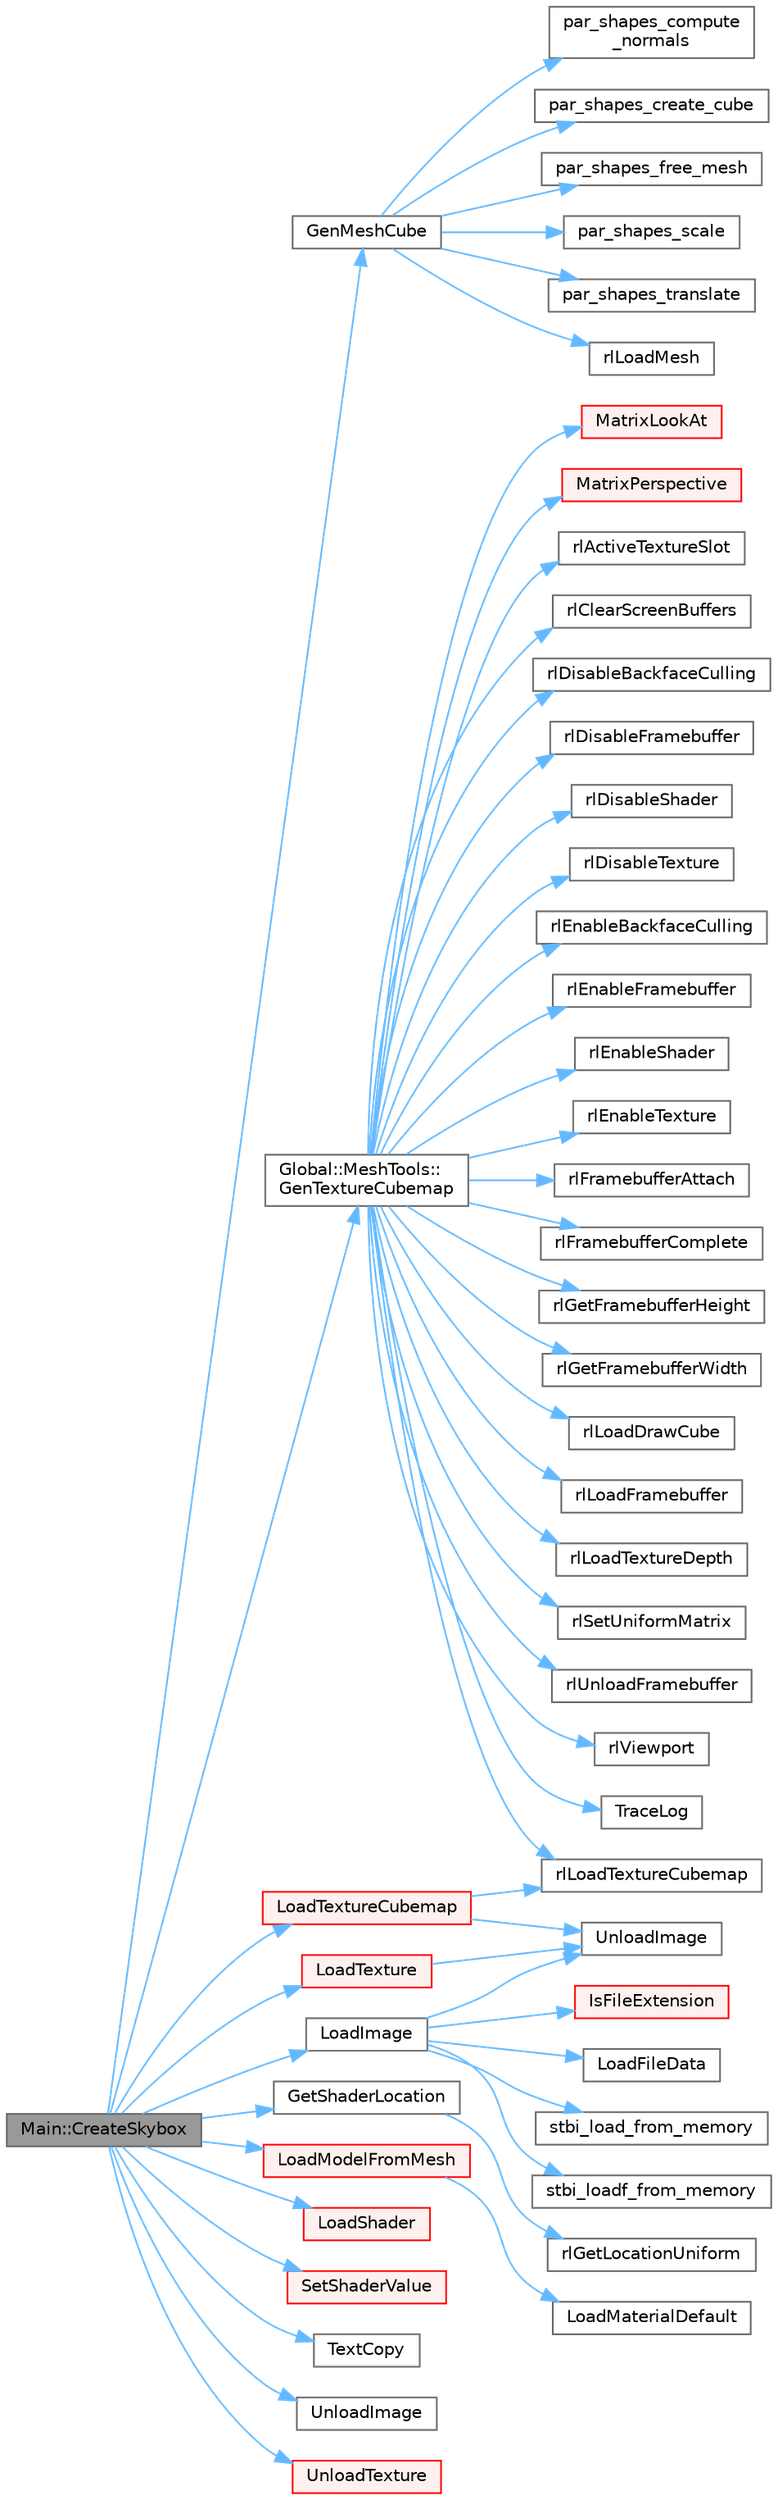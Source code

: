 digraph "Main::CreateSkybox"
{
 // LATEX_PDF_SIZE
  bgcolor="transparent";
  edge [fontname=Helvetica,fontsize=10,labelfontname=Helvetica,labelfontsize=10];
  node [fontname=Helvetica,fontsize=10,shape=box,height=0.2,width=0.4];
  rankdir="LR";
  Node1 [id="Node000001",label="Main::CreateSkybox",height=0.2,width=0.4,color="gray40", fillcolor="grey60", style="filled", fontcolor="black",tooltip=" "];
  Node1 -> Node2 [id="edge105_Node000001_Node000002",color="steelblue1",style="solid",tooltip=" "];
  Node2 [id="Node000002",label="GenMeshCube",height=0.2,width=0.4,color="grey40", fillcolor="white", style="filled",URL="$_old_2_classes_2lib_2rmodels_8c.html#aa948230effe1de2c30a5188ebe32d9c1",tooltip=" "];
  Node2 -> Node3 [id="edge106_Node000002_Node000003",color="steelblue1",style="solid",tooltip=" "];
  Node3 [id="Node000003",label="par_shapes_compute\l_normals",height=0.2,width=0.4,color="grey40", fillcolor="white", style="filled",URL="$_classes_2lib_2external_2par__shapes_8h.html#a9e8efd72a504265b5c3019d1fc5fcf3f",tooltip=" "];
  Node2 -> Node4 [id="edge107_Node000002_Node000004",color="steelblue1",style="solid",tooltip=" "];
  Node4 [id="Node000004",label="par_shapes_create_cube",height=0.2,width=0.4,color="grey40", fillcolor="white", style="filled",URL="$_classes_2lib_2external_2par__shapes_8h.html#a3fc448d23b6fcf94848a833298db1055",tooltip=" "];
  Node2 -> Node5 [id="edge108_Node000002_Node000005",color="steelblue1",style="solid",tooltip=" "];
  Node5 [id="Node000005",label="par_shapes_free_mesh",height=0.2,width=0.4,color="grey40", fillcolor="white", style="filled",URL="$_classes_2lib_2external_2par__shapes_8h.html#a57178a1c46a1958990d2451176e9b4cc",tooltip=" "];
  Node2 -> Node6 [id="edge109_Node000002_Node000006",color="steelblue1",style="solid",tooltip=" "];
  Node6 [id="Node000006",label="par_shapes_scale",height=0.2,width=0.4,color="grey40", fillcolor="white", style="filled",URL="$_classes_2lib_2external_2par__shapes_8h.html#a561a10d333656f0f08be18061766ecd8",tooltip=" "];
  Node2 -> Node7 [id="edge110_Node000002_Node000007",color="steelblue1",style="solid",tooltip=" "];
  Node7 [id="Node000007",label="par_shapes_translate",height=0.2,width=0.4,color="grey40", fillcolor="white", style="filled",URL="$_classes_2lib_2external_2par__shapes_8h.html#aae7b9b829015d798dd838983174f26e9",tooltip=" "];
  Node2 -> Node8 [id="edge111_Node000002_Node000008",color="steelblue1",style="solid",tooltip=" "];
  Node8 [id="Node000008",label="rlLoadMesh",height=0.2,width=0.4,color="grey40", fillcolor="white", style="filled",URL="$_classes_2lib_2raylib_2src_2rlgl_8h.html#acb2632dec901409c784391ac5b44b252",tooltip=" "];
  Node1 -> Node9 [id="edge112_Node000001_Node000009",color="steelblue1",style="solid",tooltip=" "];
  Node9 [id="Node000009",label="Global::MeshTools::\lGenTextureCubemap",height=0.2,width=0.4,color="grey40", fillcolor="white", style="filled",URL="$class_global_1_1_mesh_tools.html#abd961f7c3e9be62f8c27ab77518498ae",tooltip=" "];
  Node9 -> Node10 [id="edge113_Node000009_Node000010",color="steelblue1",style="solid",tooltip=" "];
  Node10 [id="Node000010",label="MatrixLookAt",height=0.2,width=0.4,color="red", fillcolor="#FFF0F0", style="filled",URL="$_classes_2lib_2raylib_2src_2raymath_8h.html#aa5e02c87229c2497da3932b0e7340cd9",tooltip=" "];
  Node9 -> Node16 [id="edge114_Node000009_Node000016",color="steelblue1",style="solid",tooltip=" "];
  Node16 [id="Node000016",label="MatrixPerspective",height=0.2,width=0.4,color="red", fillcolor="#FFF0F0", style="filled",URL="$_classes_2lib_2raylib_2src_2raymath_8h.html#ac331e8387b9fa2cc3af821aa03385c81",tooltip=" "];
  Node9 -> Node18 [id="edge115_Node000009_Node000018",color="steelblue1",style="solid",tooltip=" "];
  Node18 [id="Node000018",label="rlActiveTextureSlot",height=0.2,width=0.4,color="grey40", fillcolor="white", style="filled",URL="$_classes_2lib_2rlgl_8h.html#a95339a3e242e716539ac84b057addfcb",tooltip=" "];
  Node9 -> Node19 [id="edge116_Node000009_Node000019",color="steelblue1",style="solid",tooltip=" "];
  Node19 [id="Node000019",label="rlClearScreenBuffers",height=0.2,width=0.4,color="grey40", fillcolor="white", style="filled",URL="$_classes_2lib_2raylib_2src_2rlgl_8h.html#a151b1e2f282f5f1411952e4b91d1a34e",tooltip=" "];
  Node9 -> Node20 [id="edge117_Node000009_Node000020",color="steelblue1",style="solid",tooltip=" "];
  Node20 [id="Node000020",label="rlDisableBackfaceCulling",height=0.2,width=0.4,color="grey40", fillcolor="white", style="filled",URL="$_classes_2lib_2raylib_2src_2rlgl_8h.html#a520e434888ae1a40f88bbe26eef9a8a1",tooltip=" "];
  Node9 -> Node21 [id="edge118_Node000009_Node000021",color="steelblue1",style="solid",tooltip=" "];
  Node21 [id="Node000021",label="rlDisableFramebuffer",height=0.2,width=0.4,color="grey40", fillcolor="white", style="filled",URL="$_classes_2lib_2rlgl_8h.html#a9bf55d35c503911fbb96130e910c0d1f",tooltip=" "];
  Node9 -> Node22 [id="edge119_Node000009_Node000022",color="steelblue1",style="solid",tooltip=" "];
  Node22 [id="Node000022",label="rlDisableShader",height=0.2,width=0.4,color="grey40", fillcolor="white", style="filled",URL="$_classes_2lib_2rlgl_8h.html#ac230087c3e8b0eb04218c7364c4e64e1",tooltip=" "];
  Node9 -> Node23 [id="edge120_Node000009_Node000023",color="steelblue1",style="solid",tooltip=" "];
  Node23 [id="Node000023",label="rlDisableTexture",height=0.2,width=0.4,color="grey40", fillcolor="white", style="filled",URL="$_classes_2lib_2raylib_2src_2rlgl_8h.html#a532bbface0899d06f6d74eff34052648",tooltip=" "];
  Node9 -> Node24 [id="edge121_Node000009_Node000024",color="steelblue1",style="solid",tooltip=" "];
  Node24 [id="Node000024",label="rlEnableBackfaceCulling",height=0.2,width=0.4,color="grey40", fillcolor="white", style="filled",URL="$_classes_2lib_2raylib_2src_2rlgl_8h.html#a2ef66f88a65541b00336a76b1662549c",tooltip=" "];
  Node9 -> Node25 [id="edge122_Node000009_Node000025",color="steelblue1",style="solid",tooltip=" "];
  Node25 [id="Node000025",label="rlEnableFramebuffer",height=0.2,width=0.4,color="grey40", fillcolor="white", style="filled",URL="$_classes_2lib_2rlgl_8h.html#a93c5ef00ad99e88a63ac888f95cf0af7",tooltip=" "];
  Node9 -> Node26 [id="edge123_Node000009_Node000026",color="steelblue1",style="solid",tooltip=" "];
  Node26 [id="Node000026",label="rlEnableShader",height=0.2,width=0.4,color="grey40", fillcolor="white", style="filled",URL="$_classes_2lib_2rlgl_8h.html#a97b0527a8b1e7effb4d01fcc4de27a5c",tooltip=" "];
  Node9 -> Node27 [id="edge124_Node000009_Node000027",color="steelblue1",style="solid",tooltip=" "];
  Node27 [id="Node000027",label="rlEnableTexture",height=0.2,width=0.4,color="grey40", fillcolor="white", style="filled",URL="$_classes_2lib_2raylib_2src_2rlgl_8h.html#a2bc666e0e22b25b1844f6018cbc5f962",tooltip=" "];
  Node9 -> Node28 [id="edge125_Node000009_Node000028",color="steelblue1",style="solid",tooltip=" "];
  Node28 [id="Node000028",label="rlFramebufferAttach",height=0.2,width=0.4,color="grey40", fillcolor="white", style="filled",URL="$_classes_2lib_2rlgl_8h.html#aa51dbc3edd8f3552e3adda648a4f9802",tooltip=" "];
  Node9 -> Node29 [id="edge126_Node000009_Node000029",color="steelblue1",style="solid",tooltip=" "];
  Node29 [id="Node000029",label="rlFramebufferComplete",height=0.2,width=0.4,color="grey40", fillcolor="white", style="filled",URL="$_classes_2lib_2rlgl_8h.html#ad6ce16b9fa28fc560b8a0da1c715eed5",tooltip=" "];
  Node9 -> Node30 [id="edge127_Node000009_Node000030",color="steelblue1",style="solid",tooltip=" "];
  Node30 [id="Node000030",label="rlGetFramebufferHeight",height=0.2,width=0.4,color="grey40", fillcolor="white", style="filled",URL="$_classes_2lib_2rlgl_8h.html#a1b602e37872f572df9c00e41e84155a7",tooltip=" "];
  Node9 -> Node31 [id="edge128_Node000009_Node000031",color="steelblue1",style="solid",tooltip=" "];
  Node31 [id="Node000031",label="rlGetFramebufferWidth",height=0.2,width=0.4,color="grey40", fillcolor="white", style="filled",URL="$_classes_2lib_2rlgl_8h.html#a9a77ade5c3d0842c30c17b77ae48661c",tooltip=" "];
  Node9 -> Node32 [id="edge129_Node000009_Node000032",color="steelblue1",style="solid",tooltip=" "];
  Node32 [id="Node000032",label="rlLoadDrawCube",height=0.2,width=0.4,color="grey40", fillcolor="white", style="filled",URL="$_classes_2lib_2rlgl_8h.html#a503bdfd132e4f0034935c7ed81e35df1",tooltip=" "];
  Node9 -> Node33 [id="edge130_Node000009_Node000033",color="steelblue1",style="solid",tooltip=" "];
  Node33 [id="Node000033",label="rlLoadFramebuffer",height=0.2,width=0.4,color="grey40", fillcolor="white", style="filled",URL="$_classes_2lib_2rlgl_8h.html#abaadeb5c180a72f743cdd45a4ad0f8d4",tooltip=" "];
  Node9 -> Node34 [id="edge131_Node000009_Node000034",color="steelblue1",style="solid",tooltip=" "];
  Node34 [id="Node000034",label="rlLoadTextureCubemap",height=0.2,width=0.4,color="grey40", fillcolor="white", style="filled",URL="$_classes_2lib_2raylib_2src_2rlgl_8h.html#a88dfea52841ccf587d36ba1393da4a50",tooltip=" "];
  Node9 -> Node35 [id="edge132_Node000009_Node000035",color="steelblue1",style="solid",tooltip=" "];
  Node35 [id="Node000035",label="rlLoadTextureDepth",height=0.2,width=0.4,color="grey40", fillcolor="white", style="filled",URL="$_classes_2lib_2raylib_2src_2rlgl_8h.html#a942582b89384966719a9d37ea4f0ef46",tooltip=" "];
  Node9 -> Node36 [id="edge133_Node000009_Node000036",color="steelblue1",style="solid",tooltip=" "];
  Node36 [id="Node000036",label="rlSetUniformMatrix",height=0.2,width=0.4,color="grey40", fillcolor="white", style="filled",URL="$_classes_2lib_2rlgl_8h.html#a5b6c74c1ea817477c2e3ffb28dcd5235",tooltip=" "];
  Node9 -> Node37 [id="edge134_Node000009_Node000037",color="steelblue1",style="solid",tooltip=" "];
  Node37 [id="Node000037",label="rlUnloadFramebuffer",height=0.2,width=0.4,color="grey40", fillcolor="white", style="filled",URL="$_classes_2lib_2rlgl_8h.html#a20cc90bb27ff762c975739394fc99591",tooltip=" "];
  Node9 -> Node38 [id="edge135_Node000009_Node000038",color="steelblue1",style="solid",tooltip=" "];
  Node38 [id="Node000038",label="rlViewport",height=0.2,width=0.4,color="grey40", fillcolor="white", style="filled",URL="$_classes_2lib_2raylib_2src_2rlgl_8h.html#a6bc7f957862cf51f1e414002bb2f2daa",tooltip=" "];
  Node9 -> Node39 [id="edge136_Node000009_Node000039",color="steelblue1",style="solid",tooltip=" "];
  Node39 [id="Node000039",label="TraceLog",height=0.2,width=0.4,color="grey40", fillcolor="white", style="filled",URL="$_old_2_classes_2lib_2utils_8c.html#a8f41c56f48b4bd6808eecdbbe5568c5d",tooltip=" "];
  Node1 -> Node40 [id="edge137_Node000001_Node000040",color="steelblue1",style="solid",tooltip=" "];
  Node40 [id="Node000040",label="GetShaderLocation",height=0.2,width=0.4,color="grey40", fillcolor="white", style="filled",URL="$_old_2_classes_2lib_2rcore_8c.html#af830df755e6b29199810cc798e6c76d6",tooltip=" "];
  Node40 -> Node41 [id="edge138_Node000040_Node000041",color="steelblue1",style="solid",tooltip=" "];
  Node41 [id="Node000041",label="rlGetLocationUniform",height=0.2,width=0.4,color="grey40", fillcolor="white", style="filled",URL="$_classes_2lib_2rlgl_8h.html#af4742dca5aec558a4a65abbd7f5e3cae",tooltip=" "];
  Node1 -> Node42 [id="edge139_Node000001_Node000042",color="steelblue1",style="solid",tooltip=" "];
  Node42 [id="Node000042",label="LoadImage",height=0.2,width=0.4,color="grey40", fillcolor="white", style="filled",URL="$_old_2_classes_2lib_2rtextures_8c.html#ab178b17d656b24ba7fe2bd9fe4ece044",tooltip=" "];
  Node42 -> Node43 [id="edge140_Node000042_Node000043",color="steelblue1",style="solid",tooltip=" "];
  Node43 [id="Node000043",label="IsFileExtension",height=0.2,width=0.4,color="red", fillcolor="#FFF0F0", style="filled",URL="$_old_2_classes_2lib_2rcore_8c.html#a56738bd235fbd9797f904028680144c0",tooltip=" "];
  Node42 -> Node48 [id="edge141_Node000042_Node000048",color="steelblue1",style="solid",tooltip=" "];
  Node48 [id="Node000048",label="LoadFileData",height=0.2,width=0.4,color="grey40", fillcolor="white", style="filled",URL="$_old_2_classes_2lib_2utils_8c.html#a4ccdbc7bac06ef2caea43c748f4bae27",tooltip=" "];
  Node42 -> Node49 [id="edge142_Node000042_Node000049",color="steelblue1",style="solid",tooltip=" "];
  Node49 [id="Node000049",label="stbi_load_from_memory",height=0.2,width=0.4,color="grey40", fillcolor="white", style="filled",URL="$_classes_2lib_2external_2stb__image_8h.html#a5bf9d78a27dc1cb216005798fb704bdf",tooltip=" "];
  Node42 -> Node50 [id="edge143_Node000042_Node000050",color="steelblue1",style="solid",tooltip=" "];
  Node50 [id="Node000050",label="stbi_loadf_from_memory",height=0.2,width=0.4,color="grey40", fillcolor="white", style="filled",URL="$_classes_2lib_2external_2stb__image_8h.html#a09c9f8ddfda96cc62461b86daccf0f77",tooltip=" "];
  Node42 -> Node51 [id="edge144_Node000042_Node000051",color="steelblue1",style="solid",tooltip=" "];
  Node51 [id="Node000051",label="UnloadImage",height=0.2,width=0.4,color="grey40", fillcolor="white", style="filled",URL="$_classes_2lib_2raylib_2src_2textures_8c.html#a5d8cbdba9e93010d7a4344482fd01d2a",tooltip=" "];
  Node1 -> Node52 [id="edge145_Node000001_Node000052",color="steelblue1",style="solid",tooltip=" "];
  Node52 [id="Node000052",label="LoadModelFromMesh",height=0.2,width=0.4,color="red", fillcolor="#FFF0F0", style="filled",URL="$_old_2_classes_2lib_2rmodels_8c.html#a55cfdb656716d71b091aa6502fbf176f",tooltip=" "];
  Node52 -> Node53 [id="edge146_Node000052_Node000053",color="steelblue1",style="solid",tooltip=" "];
  Node53 [id="Node000053",label="LoadMaterialDefault",height=0.2,width=0.4,color="grey40", fillcolor="white", style="filled",URL="$_classes_2lib_2raylib_2src_2models_8c.html#ab6cf1d88c94c870a45e7e5a74cfa2036",tooltip=" "];
  Node1 -> Node55 [id="edge147_Node000001_Node000055",color="steelblue1",style="solid",tooltip=" "];
  Node55 [id="Node000055",label="LoadShader",height=0.2,width=0.4,color="red", fillcolor="#FFF0F0", style="filled",URL="$_old_2_classes_2lib_2rcore_8c.html#aa2bdd5e8ef0c00c52330fb5f1d40461b",tooltip=" "];
  Node1 -> Node59 [id="edge148_Node000001_Node000059",color="steelblue1",style="solid",tooltip=" "];
  Node59 [id="Node000059",label="LoadTexture",height=0.2,width=0.4,color="red", fillcolor="#FFF0F0", style="filled",URL="$_old_2_classes_2lib_2rtextures_8c.html#a088824ea1b009f6ec002cdba66ea9826",tooltip=" "];
  Node59 -> Node51 [id="edge149_Node000059_Node000051",color="steelblue1",style="solid",tooltip=" "];
  Node1 -> Node62 [id="edge150_Node000001_Node000062",color="steelblue1",style="solid",tooltip=" "];
  Node62 [id="Node000062",label="LoadTextureCubemap",height=0.2,width=0.4,color="red", fillcolor="#FFF0F0", style="filled",URL="$_old_2_classes_2lib_2rtextures_8c.html#ae18c61729f24ca6d9e7fc7ef2b79144b",tooltip=" "];
  Node62 -> Node34 [id="edge151_Node000062_Node000034",color="steelblue1",style="solid",tooltip=" "];
  Node62 -> Node51 [id="edge152_Node000062_Node000051",color="steelblue1",style="solid",tooltip=" "];
  Node1 -> Node66 [id="edge153_Node000001_Node000066",color="steelblue1",style="solid",tooltip=" "];
  Node66 [id="Node000066",label="SetShaderValue",height=0.2,width=0.4,color="red", fillcolor="#FFF0F0", style="filled",URL="$_old_2_classes_2lib_2rcore_8c.html#aba34274ac38be94d1fae858958471921",tooltip=" "];
  Node1 -> Node68 [id="edge154_Node000001_Node000068",color="steelblue1",style="solid",tooltip=" "];
  Node68 [id="Node000068",label="TextCopy",height=0.2,width=0.4,color="grey40", fillcolor="white", style="filled",URL="$_old_2_classes_2lib_2rtext_8c.html#a2744f3dbfac87e50e85dad25eaacc4b0",tooltip=" "];
  Node1 -> Node69 [id="edge155_Node000001_Node000069",color="steelblue1",style="solid",tooltip=" "];
  Node69 [id="Node000069",label="UnloadImage",height=0.2,width=0.4,color="grey40", fillcolor="white", style="filled",URL="$_old_2_classes_2lib_2rtextures_8c.html#a5d8cbdba9e93010d7a4344482fd01d2a",tooltip=" "];
  Node1 -> Node70 [id="edge156_Node000001_Node000070",color="steelblue1",style="solid",tooltip=" "];
  Node70 [id="Node000070",label="UnloadTexture",height=0.2,width=0.4,color="red", fillcolor="#FFF0F0", style="filled",URL="$_old_2_classes_2lib_2rtextures_8c.html#a3cf28ef459e7ddd2d3e37ac067089321",tooltip=" "];
}
